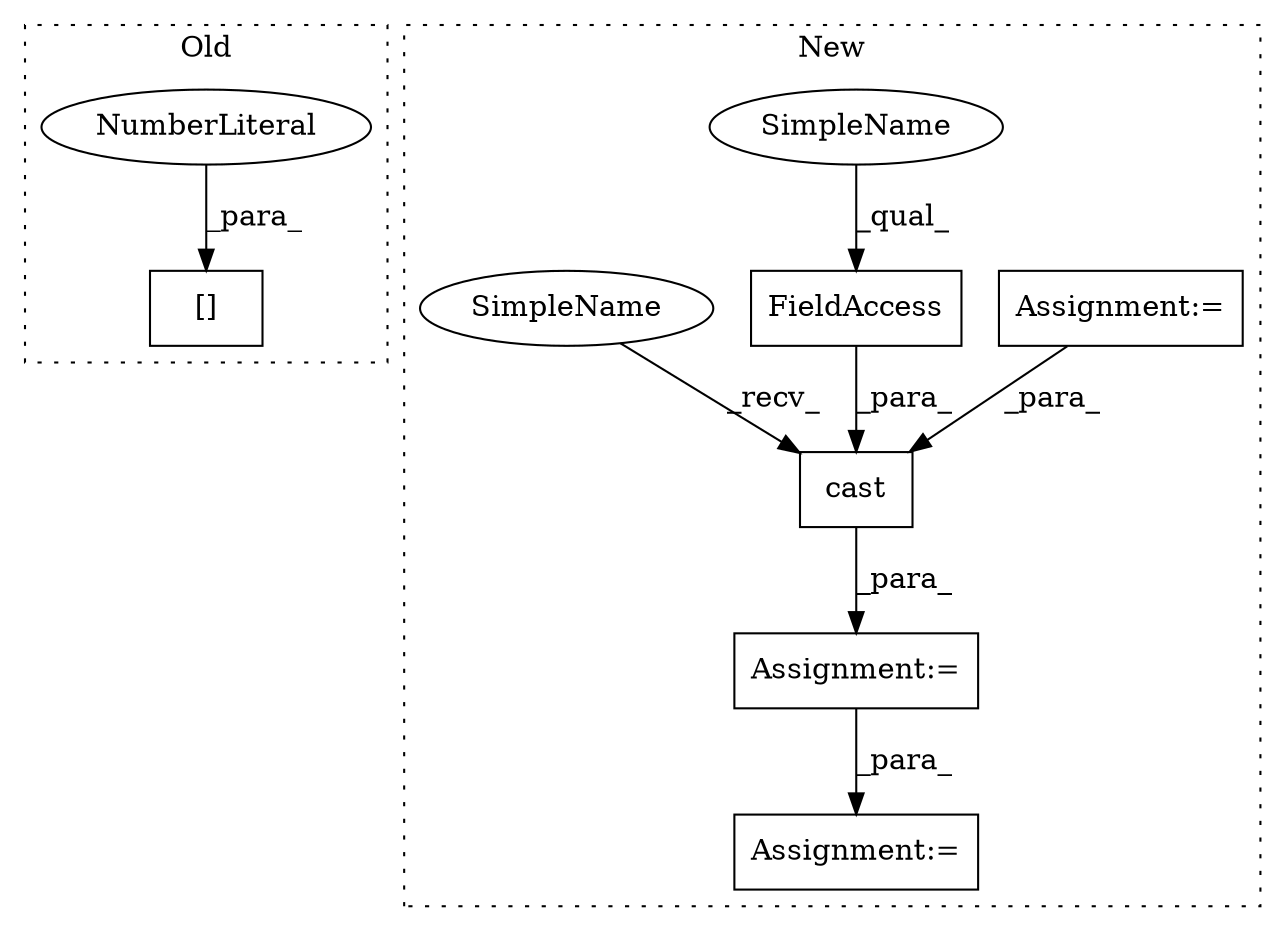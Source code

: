 digraph G {
subgraph cluster0 {
1 [label="[]" a="2" s="1394,1406" l="11,1" shape="box"];
6 [label="NumberLiteral" a="34" s="1405" l="1" shape="ellipse"];
label = "Old";
style="dotted";
}
subgraph cluster1 {
2 [label="cast" a="32" s="1674,1732" l="5,1" shape="box"];
3 [label="Assignment:=" a="7" s="1992" l="1" shape="box"];
4 [label="FieldAccess" a="22" s="1716" l="16" shape="box"];
5 [label="Assignment:=" a="7" s="1130" l="5" shape="box"];
7 [label="Assignment:=" a="7" s="1662" l="1" shape="box"];
8 [label="SimpleName" a="42" s="1716" l="10" shape="ellipse"];
9 [label="SimpleName" a="42" s="1663" l="10" shape="ellipse"];
label = "New";
style="dotted";
}
2 -> 7 [label="_para_"];
4 -> 2 [label="_para_"];
5 -> 2 [label="_para_"];
6 -> 1 [label="_para_"];
7 -> 3 [label="_para_"];
8 -> 4 [label="_qual_"];
9 -> 2 [label="_recv_"];
}